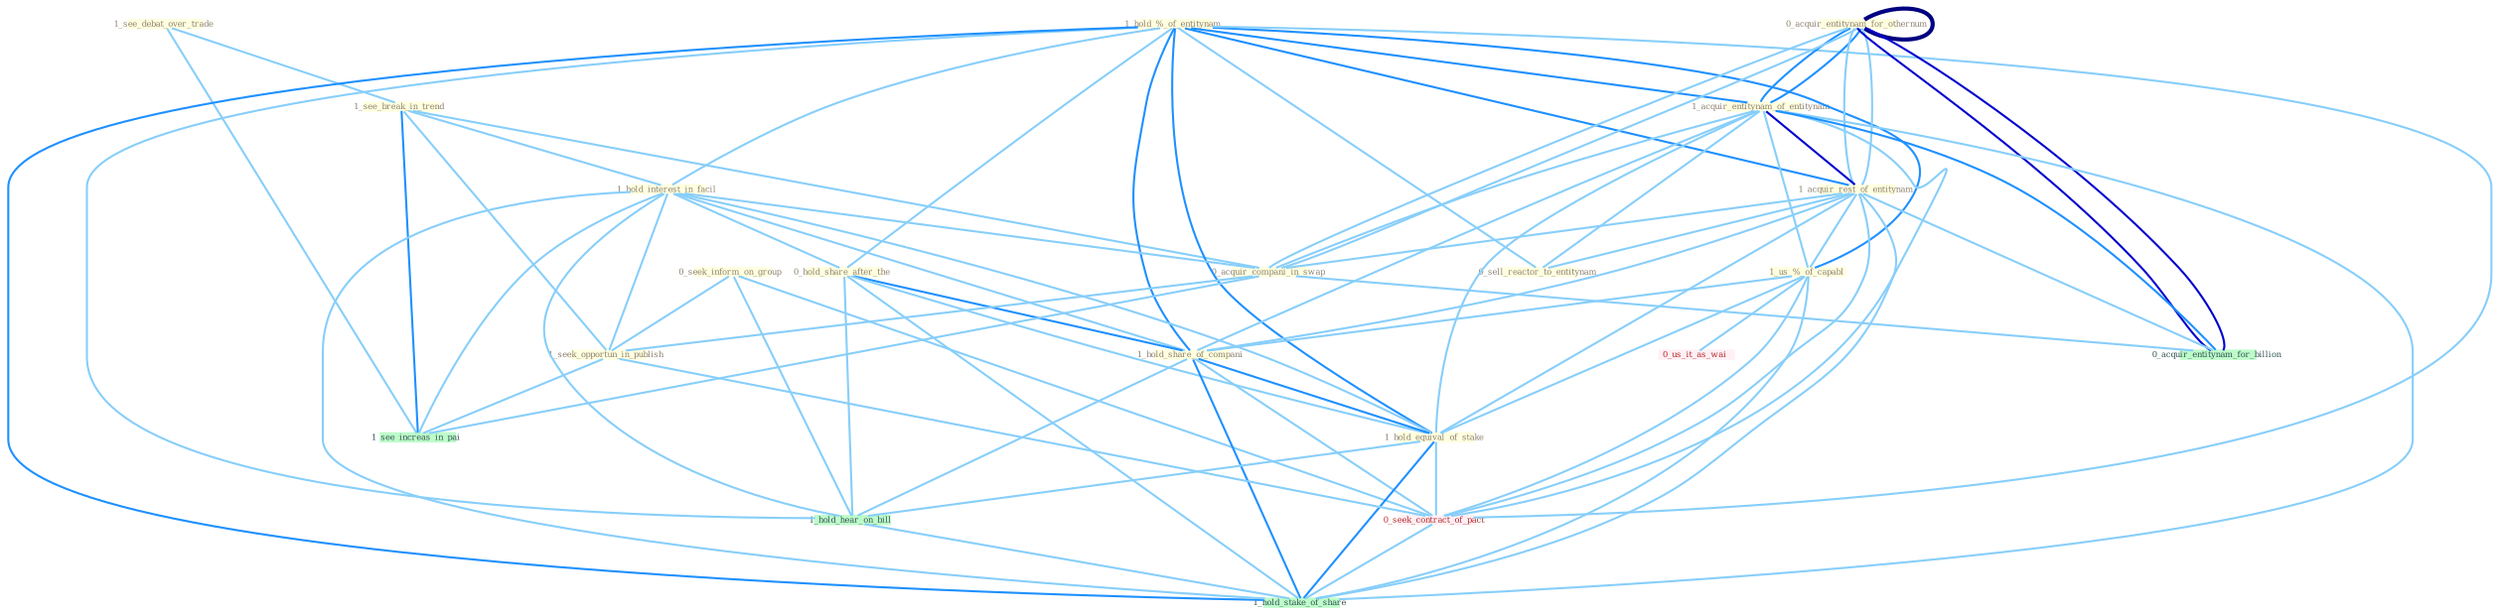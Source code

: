Graph G{ 
    node
    [shape=polygon,style=filled,width=.5,height=.06,color="#BDFCC9",fixedsize=true,fontsize=4,
    fontcolor="#2f4f4f"];
    {node
    [color="#ffffe0", fontcolor="#8b7d6b"] "1_see_debat_over_trade " "1_see_break_in_trend " "1_hold_%_of_entitynam " "0_acquir_entitynam_for_othernum " "1_hold_interest_in_facil " "0_acquir_entitynam_for_othernum " "0_seek_inform_on_group " "1_acquir_entitynam_of_entitynam " "1_acquir_rest_of_entitynam " "1_us_%_of_capabl " "0_hold_share_after_the " "1_hold_share_of_compani " "0_acquir_compani_in_swap " "1_hold_equival_of_stake " "0_sell_reactor_to_entitynam " "1_seek_opportun_in_publish "}
{node [color="#fff0f5", fontcolor="#b22222"] "0_seek_contract_of_pact " "0_us_it_as_wai "}
edge [color="#B0E2FF"];

	"1_see_debat_over_trade " -- "1_see_break_in_trend " [w="1", color="#87cefa" ];
	"1_see_debat_over_trade " -- "1_see_increas_in_pai " [w="1", color="#87cefa" ];
	"1_see_break_in_trend " -- "1_hold_interest_in_facil " [w="1", color="#87cefa" ];
	"1_see_break_in_trend " -- "0_acquir_compani_in_swap " [w="1", color="#87cefa" ];
	"1_see_break_in_trend " -- "1_seek_opportun_in_publish " [w="1", color="#87cefa" ];
	"1_see_break_in_trend " -- "1_see_increas_in_pai " [w="2", color="#1e90ff" , len=0.8];
	"1_hold_%_of_entitynam " -- "1_hold_interest_in_facil " [w="1", color="#87cefa" ];
	"1_hold_%_of_entitynam " -- "1_acquir_entitynam_of_entitynam " [w="2", color="#1e90ff" , len=0.8];
	"1_hold_%_of_entitynam " -- "1_acquir_rest_of_entitynam " [w="2", color="#1e90ff" , len=0.8];
	"1_hold_%_of_entitynam " -- "1_us_%_of_capabl " [w="2", color="#1e90ff" , len=0.8];
	"1_hold_%_of_entitynam " -- "0_hold_share_after_the " [w="1", color="#87cefa" ];
	"1_hold_%_of_entitynam " -- "1_hold_share_of_compani " [w="2", color="#1e90ff" , len=0.8];
	"1_hold_%_of_entitynam " -- "1_hold_equival_of_stake " [w="2", color="#1e90ff" , len=0.8];
	"1_hold_%_of_entitynam " -- "0_sell_reactor_to_entitynam " [w="1", color="#87cefa" ];
	"1_hold_%_of_entitynam " -- "0_seek_contract_of_pact " [w="1", color="#87cefa" ];
	"1_hold_%_of_entitynam " -- "1_hold_hear_on_bill " [w="1", color="#87cefa" ];
	"1_hold_%_of_entitynam " -- "1_hold_stake_of_share " [w="2", color="#1e90ff" , len=0.8];
	"0_acquir_entitynam_for_othernum " -- "0_acquir_entitynam_for_othernum " [w="4", style=bold, color="#000080", len=0.4];
	"0_acquir_entitynam_for_othernum " -- "1_acquir_entitynam_of_entitynam " [w="2", color="#1e90ff" , len=0.8];
	"0_acquir_entitynam_for_othernum " -- "1_acquir_rest_of_entitynam " [w="1", color="#87cefa" ];
	"0_acquir_entitynam_for_othernum " -- "0_acquir_compani_in_swap " [w="1", color="#87cefa" ];
	"0_acquir_entitynam_for_othernum " -- "0_acquir_entitynam_for_billion " [w="3", color="#0000cd" , len=0.6];
	"1_hold_interest_in_facil " -- "0_hold_share_after_the " [w="1", color="#87cefa" ];
	"1_hold_interest_in_facil " -- "1_hold_share_of_compani " [w="1", color="#87cefa" ];
	"1_hold_interest_in_facil " -- "0_acquir_compani_in_swap " [w="1", color="#87cefa" ];
	"1_hold_interest_in_facil " -- "1_hold_equival_of_stake " [w="1", color="#87cefa" ];
	"1_hold_interest_in_facil " -- "1_seek_opportun_in_publish " [w="1", color="#87cefa" ];
	"1_hold_interest_in_facil " -- "1_see_increas_in_pai " [w="1", color="#87cefa" ];
	"1_hold_interest_in_facil " -- "1_hold_hear_on_bill " [w="1", color="#87cefa" ];
	"1_hold_interest_in_facil " -- "1_hold_stake_of_share " [w="1", color="#87cefa" ];
	"0_acquir_entitynam_for_othernum " -- "1_acquir_entitynam_of_entitynam " [w="2", color="#1e90ff" , len=0.8];
	"0_acquir_entitynam_for_othernum " -- "1_acquir_rest_of_entitynam " [w="1", color="#87cefa" ];
	"0_acquir_entitynam_for_othernum " -- "0_acquir_compani_in_swap " [w="1", color="#87cefa" ];
	"0_acquir_entitynam_for_othernum " -- "0_acquir_entitynam_for_billion " [w="3", color="#0000cd" , len=0.6];
	"0_seek_inform_on_group " -- "1_seek_opportun_in_publish " [w="1", color="#87cefa" ];
	"0_seek_inform_on_group " -- "0_seek_contract_of_pact " [w="1", color="#87cefa" ];
	"0_seek_inform_on_group " -- "1_hold_hear_on_bill " [w="1", color="#87cefa" ];
	"1_acquir_entitynam_of_entitynam " -- "1_acquir_rest_of_entitynam " [w="3", color="#0000cd" , len=0.6];
	"1_acquir_entitynam_of_entitynam " -- "1_us_%_of_capabl " [w="1", color="#87cefa" ];
	"1_acquir_entitynam_of_entitynam " -- "1_hold_share_of_compani " [w="1", color="#87cefa" ];
	"1_acquir_entitynam_of_entitynam " -- "0_acquir_compani_in_swap " [w="1", color="#87cefa" ];
	"1_acquir_entitynam_of_entitynam " -- "1_hold_equival_of_stake " [w="1", color="#87cefa" ];
	"1_acquir_entitynam_of_entitynam " -- "0_sell_reactor_to_entitynam " [w="1", color="#87cefa" ];
	"1_acquir_entitynam_of_entitynam " -- "0_seek_contract_of_pact " [w="1", color="#87cefa" ];
	"1_acquir_entitynam_of_entitynam " -- "0_acquir_entitynam_for_billion " [w="2", color="#1e90ff" , len=0.8];
	"1_acquir_entitynam_of_entitynam " -- "1_hold_stake_of_share " [w="1", color="#87cefa" ];
	"1_acquir_rest_of_entitynam " -- "1_us_%_of_capabl " [w="1", color="#87cefa" ];
	"1_acquir_rest_of_entitynam " -- "1_hold_share_of_compani " [w="1", color="#87cefa" ];
	"1_acquir_rest_of_entitynam " -- "0_acquir_compani_in_swap " [w="1", color="#87cefa" ];
	"1_acquir_rest_of_entitynam " -- "1_hold_equival_of_stake " [w="1", color="#87cefa" ];
	"1_acquir_rest_of_entitynam " -- "0_sell_reactor_to_entitynam " [w="1", color="#87cefa" ];
	"1_acquir_rest_of_entitynam " -- "0_seek_contract_of_pact " [w="1", color="#87cefa" ];
	"1_acquir_rest_of_entitynam " -- "0_acquir_entitynam_for_billion " [w="1", color="#87cefa" ];
	"1_acquir_rest_of_entitynam " -- "1_hold_stake_of_share " [w="1", color="#87cefa" ];
	"1_us_%_of_capabl " -- "1_hold_share_of_compani " [w="1", color="#87cefa" ];
	"1_us_%_of_capabl " -- "1_hold_equival_of_stake " [w="1", color="#87cefa" ];
	"1_us_%_of_capabl " -- "0_seek_contract_of_pact " [w="1", color="#87cefa" ];
	"1_us_%_of_capabl " -- "0_us_it_as_wai " [w="1", color="#87cefa" ];
	"1_us_%_of_capabl " -- "1_hold_stake_of_share " [w="1", color="#87cefa" ];
	"0_hold_share_after_the " -- "1_hold_share_of_compani " [w="2", color="#1e90ff" , len=0.8];
	"0_hold_share_after_the " -- "1_hold_equival_of_stake " [w="1", color="#87cefa" ];
	"0_hold_share_after_the " -- "1_hold_hear_on_bill " [w="1", color="#87cefa" ];
	"0_hold_share_after_the " -- "1_hold_stake_of_share " [w="1", color="#87cefa" ];
	"1_hold_share_of_compani " -- "1_hold_equival_of_stake " [w="2", color="#1e90ff" , len=0.8];
	"1_hold_share_of_compani " -- "0_seek_contract_of_pact " [w="1", color="#87cefa" ];
	"1_hold_share_of_compani " -- "1_hold_hear_on_bill " [w="1", color="#87cefa" ];
	"1_hold_share_of_compani " -- "1_hold_stake_of_share " [w="2", color="#1e90ff" , len=0.8];
	"0_acquir_compani_in_swap " -- "1_seek_opportun_in_publish " [w="1", color="#87cefa" ];
	"0_acquir_compani_in_swap " -- "0_acquir_entitynam_for_billion " [w="1", color="#87cefa" ];
	"0_acquir_compani_in_swap " -- "1_see_increas_in_pai " [w="1", color="#87cefa" ];
	"1_hold_equival_of_stake " -- "0_seek_contract_of_pact " [w="1", color="#87cefa" ];
	"1_hold_equival_of_stake " -- "1_hold_hear_on_bill " [w="1", color="#87cefa" ];
	"1_hold_equival_of_stake " -- "1_hold_stake_of_share " [w="2", color="#1e90ff" , len=0.8];
	"1_seek_opportun_in_publish " -- "0_seek_contract_of_pact " [w="1", color="#87cefa" ];
	"1_seek_opportun_in_publish " -- "1_see_increas_in_pai " [w="1", color="#87cefa" ];
	"0_seek_contract_of_pact " -- "1_hold_stake_of_share " [w="1", color="#87cefa" ];
	"1_hold_hear_on_bill " -- "1_hold_stake_of_share " [w="1", color="#87cefa" ];
}
